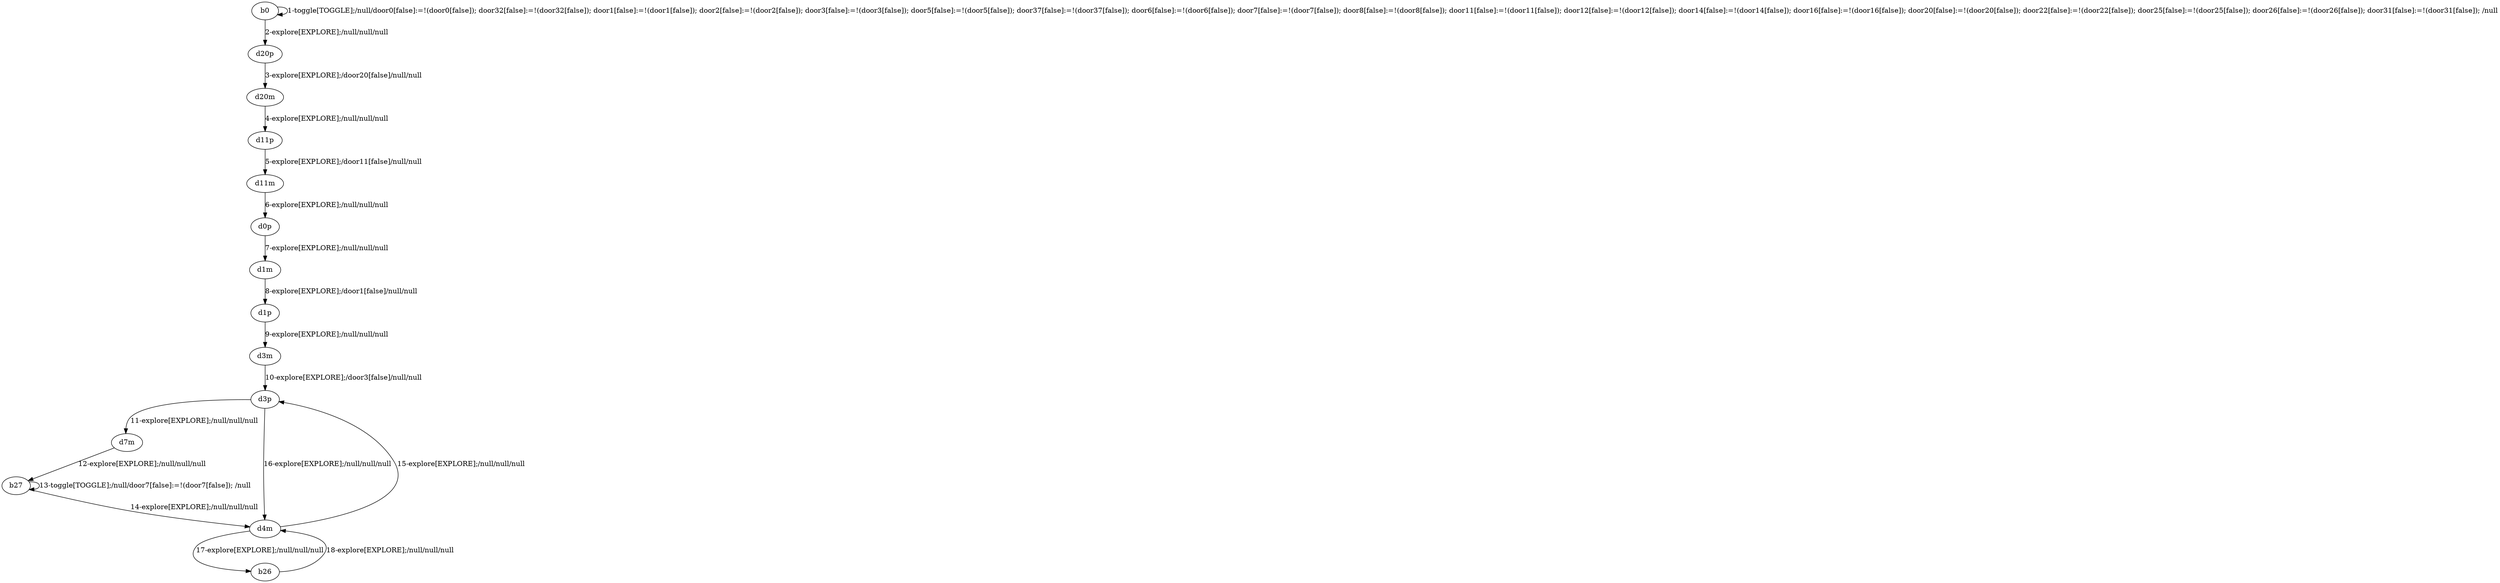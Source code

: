 # Total number of goals covered by this test: 1
# b26 --> d4m

digraph g {
"b0" -> "b0" [label = "1-toggle[TOGGLE];/null/door0[false]:=!(door0[false]); door32[false]:=!(door32[false]); door1[false]:=!(door1[false]); door2[false]:=!(door2[false]); door3[false]:=!(door3[false]); door5[false]:=!(door5[false]); door37[false]:=!(door37[false]); door6[false]:=!(door6[false]); door7[false]:=!(door7[false]); door8[false]:=!(door8[false]); door11[false]:=!(door11[false]); door12[false]:=!(door12[false]); door14[false]:=!(door14[false]); door16[false]:=!(door16[false]); door20[false]:=!(door20[false]); door22[false]:=!(door22[false]); door25[false]:=!(door25[false]); door26[false]:=!(door26[false]); door31[false]:=!(door31[false]); /null"];
"b0" -> "d20p" [label = "2-explore[EXPLORE];/null/null/null"];
"d20p" -> "d20m" [label = "3-explore[EXPLORE];/door20[false]/null/null"];
"d20m" -> "d11p" [label = "4-explore[EXPLORE];/null/null/null"];
"d11p" -> "d11m" [label = "5-explore[EXPLORE];/door11[false]/null/null"];
"d11m" -> "d0p" [label = "6-explore[EXPLORE];/null/null/null"];
"d0p" -> "d1m" [label = "7-explore[EXPLORE];/null/null/null"];
"d1m" -> "d1p" [label = "8-explore[EXPLORE];/door1[false]/null/null"];
"d1p" -> "d3m" [label = "9-explore[EXPLORE];/null/null/null"];
"d3m" -> "d3p" [label = "10-explore[EXPLORE];/door3[false]/null/null"];
"d3p" -> "d7m" [label = "11-explore[EXPLORE];/null/null/null"];
"d7m" -> "b27" [label = "12-explore[EXPLORE];/null/null/null"];
"b27" -> "b27" [label = "13-toggle[TOGGLE];/null/door7[false]:=!(door7[false]); /null"];
"b27" -> "d4m" [label = "14-explore[EXPLORE];/null/null/null"];
"d4m" -> "d3p" [label = "15-explore[EXPLORE];/null/null/null"];
"d3p" -> "d4m" [label = "16-explore[EXPLORE];/null/null/null"];
"d4m" -> "b26" [label = "17-explore[EXPLORE];/null/null/null"];
"b26" -> "d4m" [label = "18-explore[EXPLORE];/null/null/null"];
}